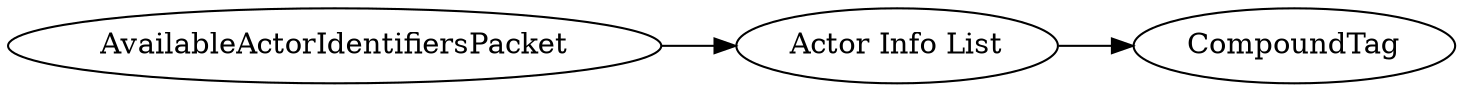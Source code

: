 digraph "AvailableActorIdentifiersPacket" {
rankdir = LR
0
0 -> 1
1 -> 2

0 [label="AvailableActorIdentifiersPacket",comment="name: \"AvailableActorIdentifiersPacket\", typeName: \"\", id: 0, branchId: 119, recurseId: -1, attributes: 0, notes: \"\""];
1 [label="Actor Info List",comment="name: \"Actor Info List\", typeName: \"CompoundTag\", id: 1, branchId: 0, recurseId: -1, attributes: 256, notes: \"CompoundTag containing a list of ActorInfo:rid (RuntimeId - Int),id (string),bid (BaseId - string),hasspawnegg (bool),summonable (bool)\""];
2 [label="CompoundTag",comment="name: \"CompoundTag\", typeName: \"\", id: 2, branchId: 0, recurseId: -1, attributes: 512, notes: \"\""];
{ rank = max;2}

}
